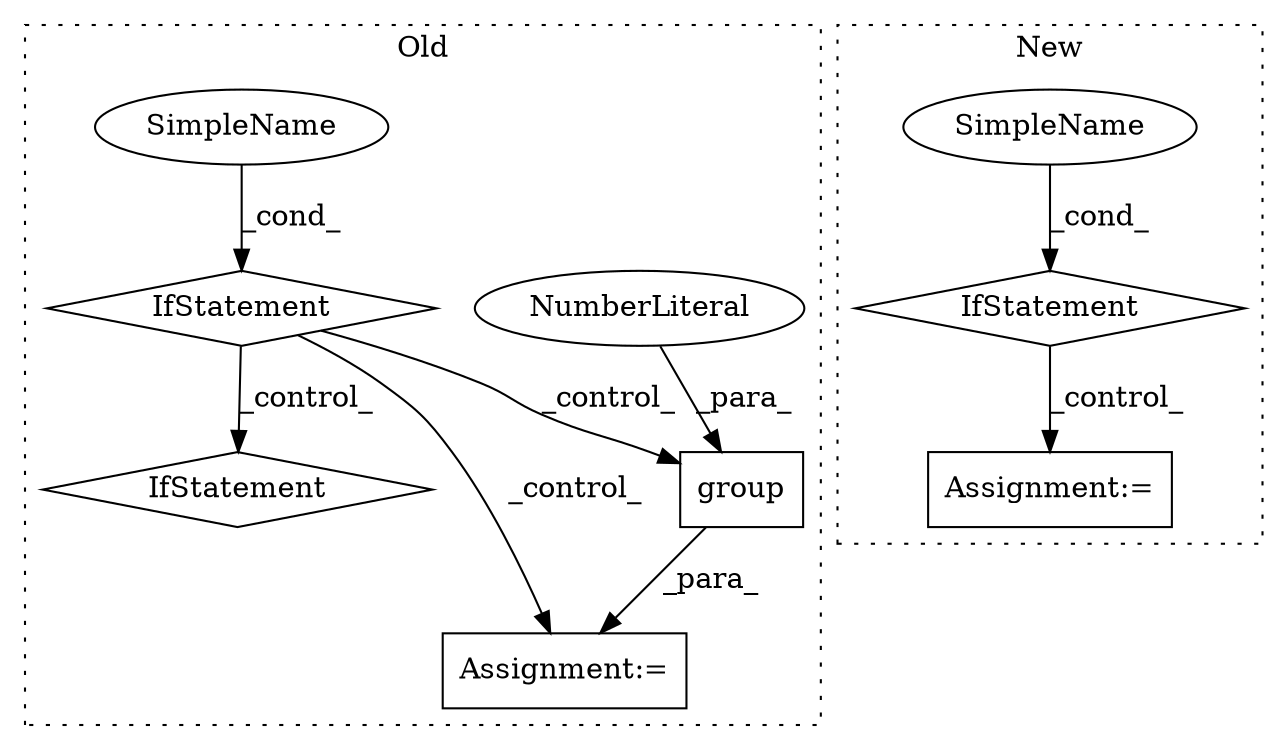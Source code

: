 digraph G {
subgraph cluster0 {
1 [label="group" a="32" s="15260,15267" l="6,1" shape="box"];
5 [label="NumberLiteral" a="34" s="15266" l="1" shape="ellipse"];
6 [label="IfStatement" a="25" s="15205,15219" l="4,2" shape="diamond"];
7 [label="SimpleName" a="42" s="15209" l="10" shape="ellipse"];
8 [label="IfStatement" a="25" s="15376,15389" l="4,2" shape="diamond"];
9 [label="Assignment:=" a="7" s="15243" l="1" shape="box"];
label = "Old";
style="dotted";
}
subgraph cluster1 {
2 [label="IfStatement" a="25" s="15023,15037" l="4,2" shape="diamond"];
3 [label="Assignment:=" a="7" s="15059" l="1" shape="box"];
4 [label="SimpleName" a="42" s="15027" l="10" shape="ellipse"];
label = "New";
style="dotted";
}
1 -> 9 [label="_para_"];
2 -> 3 [label="_control_"];
4 -> 2 [label="_cond_"];
5 -> 1 [label="_para_"];
6 -> 8 [label="_control_"];
6 -> 9 [label="_control_"];
6 -> 1 [label="_control_"];
7 -> 6 [label="_cond_"];
}